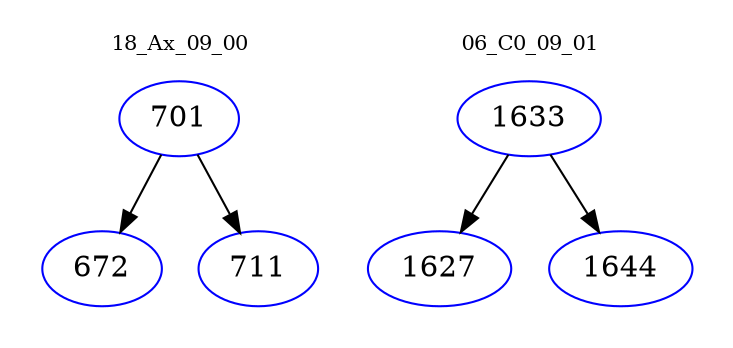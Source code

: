 digraph{
subgraph cluster_0 {
color = white
label = "18_Ax_09_00";
fontsize=10;
T0_701 [label="701", color="blue"]
T0_701 -> T0_672 [color="black"]
T0_672 [label="672", color="blue"]
T0_701 -> T0_711 [color="black"]
T0_711 [label="711", color="blue"]
}
subgraph cluster_1 {
color = white
label = "06_C0_09_01";
fontsize=10;
T1_1633 [label="1633", color="blue"]
T1_1633 -> T1_1627 [color="black"]
T1_1627 [label="1627", color="blue"]
T1_1633 -> T1_1644 [color="black"]
T1_1644 [label="1644", color="blue"]
}
}
